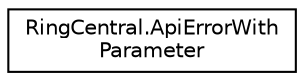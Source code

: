 digraph "Graphical Class Hierarchy"
{
 // LATEX_PDF_SIZE
  edge [fontname="Helvetica",fontsize="10",labelfontname="Helvetica",labelfontsize="10"];
  node [fontname="Helvetica",fontsize="10",shape=record];
  rankdir="LR";
  Node0 [label="RingCentral.ApiErrorWith\lParameter",height=0.2,width=0.4,color="black", fillcolor="white", style="filled",URL="$classRingCentral_1_1ApiErrorWithParameter.html",tooltip="Generalized API error structure suitable for any error type"];
}
